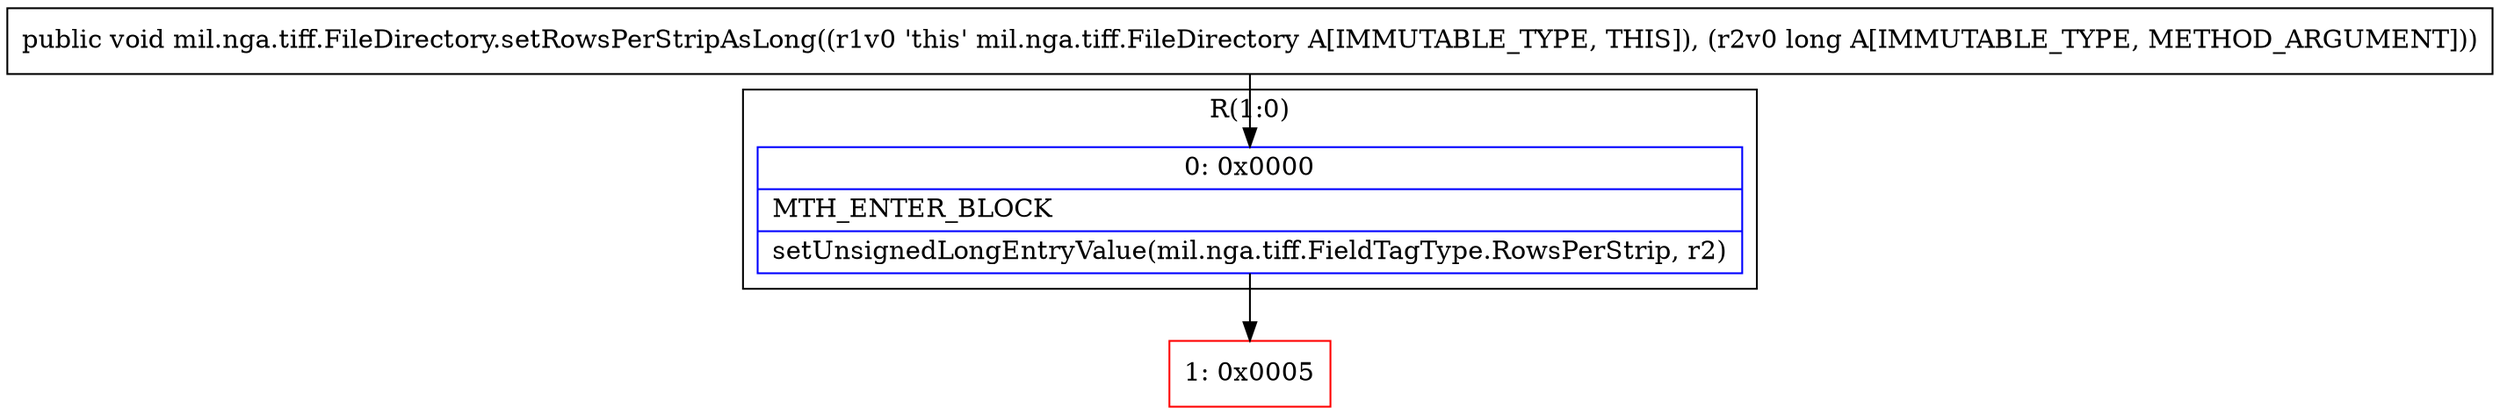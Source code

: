 digraph "CFG formil.nga.tiff.FileDirectory.setRowsPerStripAsLong(J)V" {
subgraph cluster_Region_1840252911 {
label = "R(1:0)";
node [shape=record,color=blue];
Node_0 [shape=record,label="{0\:\ 0x0000|MTH_ENTER_BLOCK\l|setUnsignedLongEntryValue(mil.nga.tiff.FieldTagType.RowsPerStrip, r2)\l}"];
}
Node_1 [shape=record,color=red,label="{1\:\ 0x0005}"];
MethodNode[shape=record,label="{public void mil.nga.tiff.FileDirectory.setRowsPerStripAsLong((r1v0 'this' mil.nga.tiff.FileDirectory A[IMMUTABLE_TYPE, THIS]), (r2v0 long A[IMMUTABLE_TYPE, METHOD_ARGUMENT])) }"];
MethodNode -> Node_0;
Node_0 -> Node_1;
}

